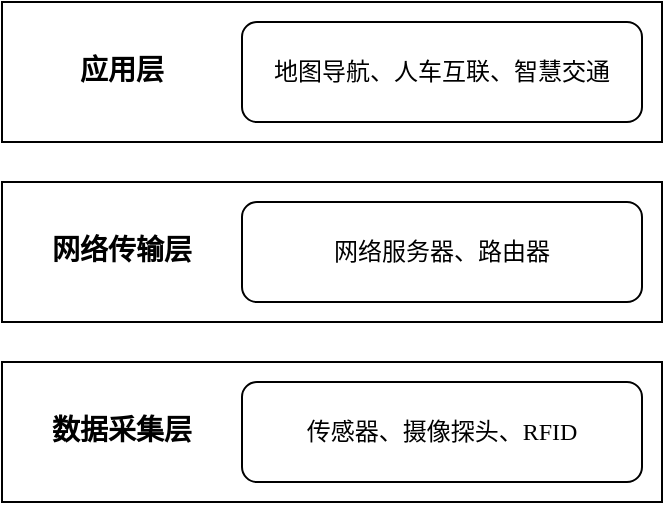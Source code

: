<mxfile version="21.3.2" type="github">
  <diagram name="第 1 页" id="pkMejbtIWkEOt5brRMgt">
    <mxGraphModel dx="1434" dy="708" grid="1" gridSize="10" guides="1" tooltips="1" connect="1" arrows="1" fold="1" page="1" pageScale="1" pageWidth="827" pageHeight="1169" math="0" shadow="0">
      <root>
        <mxCell id="0" />
        <mxCell id="1" parent="0" />
        <mxCell id="YWmB037ohMevHC9dHdkx-1" value="" style="rounded=0;whiteSpace=wrap;html=1;fillColor=none;fontFamily=宋体;" parent="1" vertex="1">
          <mxGeometry x="220" y="190" width="330" height="70" as="geometry" />
        </mxCell>
        <mxCell id="YWmB037ohMevHC9dHdkx-2" value="应用层" style="text;html=1;strokeColor=none;fillColor=none;align=center;verticalAlign=middle;whiteSpace=wrap;rounded=0;fontStyle=1;fontSize=14;fontFamily=宋体;" parent="1" vertex="1">
          <mxGeometry x="250" y="210" width="60" height="30" as="geometry" />
        </mxCell>
        <mxCell id="YWmB037ohMevHC9dHdkx-3" value="地图导航、人车互联、智慧交通" style="rounded=1;whiteSpace=wrap;html=1;fillColor=none;fontFamily=宋体;" parent="1" vertex="1">
          <mxGeometry x="340" y="200" width="200" height="50" as="geometry" />
        </mxCell>
        <mxCell id="YWmB037ohMevHC9dHdkx-4" value="" style="rounded=0;whiteSpace=wrap;html=1;fillColor=none;fontFamily=宋体;" parent="1" vertex="1">
          <mxGeometry x="220" y="280" width="330" height="70" as="geometry" />
        </mxCell>
        <mxCell id="YWmB037ohMevHC9dHdkx-5" value="网络传输层" style="text;html=1;strokeColor=none;fillColor=none;align=center;verticalAlign=middle;whiteSpace=wrap;rounded=0;fontStyle=1;fontSize=14;fontFamily=宋体;" parent="1" vertex="1">
          <mxGeometry x="240" y="300" width="80" height="30" as="geometry" />
        </mxCell>
        <mxCell id="YWmB037ohMevHC9dHdkx-6" value="网络服务器、路由器" style="rounded=1;whiteSpace=wrap;html=1;fillColor=none;fontFamily=宋体;" parent="1" vertex="1">
          <mxGeometry x="340" y="290" width="200" height="50" as="geometry" />
        </mxCell>
        <mxCell id="YWmB037ohMevHC9dHdkx-10" value="" style="rounded=0;whiteSpace=wrap;html=1;fillColor=none;fontFamily=宋体;" parent="1" vertex="1">
          <mxGeometry x="220" y="370" width="330" height="70" as="geometry" />
        </mxCell>
        <mxCell id="YWmB037ohMevHC9dHdkx-11" value="数据采集层" style="text;html=1;strokeColor=none;fillColor=none;align=center;verticalAlign=middle;whiteSpace=wrap;rounded=0;fontStyle=1;fontSize=14;fontFamily=宋体;" parent="1" vertex="1">
          <mxGeometry x="240" y="390" width="80" height="30" as="geometry" />
        </mxCell>
        <mxCell id="YWmB037ohMevHC9dHdkx-12" value="传感器、摄像探头、RFID" style="rounded=1;whiteSpace=wrap;html=1;fillColor=none;fontFamily=宋体;" parent="1" vertex="1">
          <mxGeometry x="340" y="380" width="200" height="50" as="geometry" />
        </mxCell>
      </root>
    </mxGraphModel>
  </diagram>
</mxfile>
